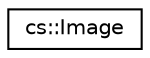 digraph "Graphical Class Hierarchy"
{
  edge [fontname="Helvetica",fontsize="10",labelfontname="Helvetica",labelfontsize="10"];
  node [fontname="Helvetica",fontsize="10",shape=record];
  rankdir="LR";
  Node1 [label="cs::Image",height=0.2,width=0.4,color="black", fillcolor="white", style="filled",URL="$classcs_1_1Image.html"];
}
